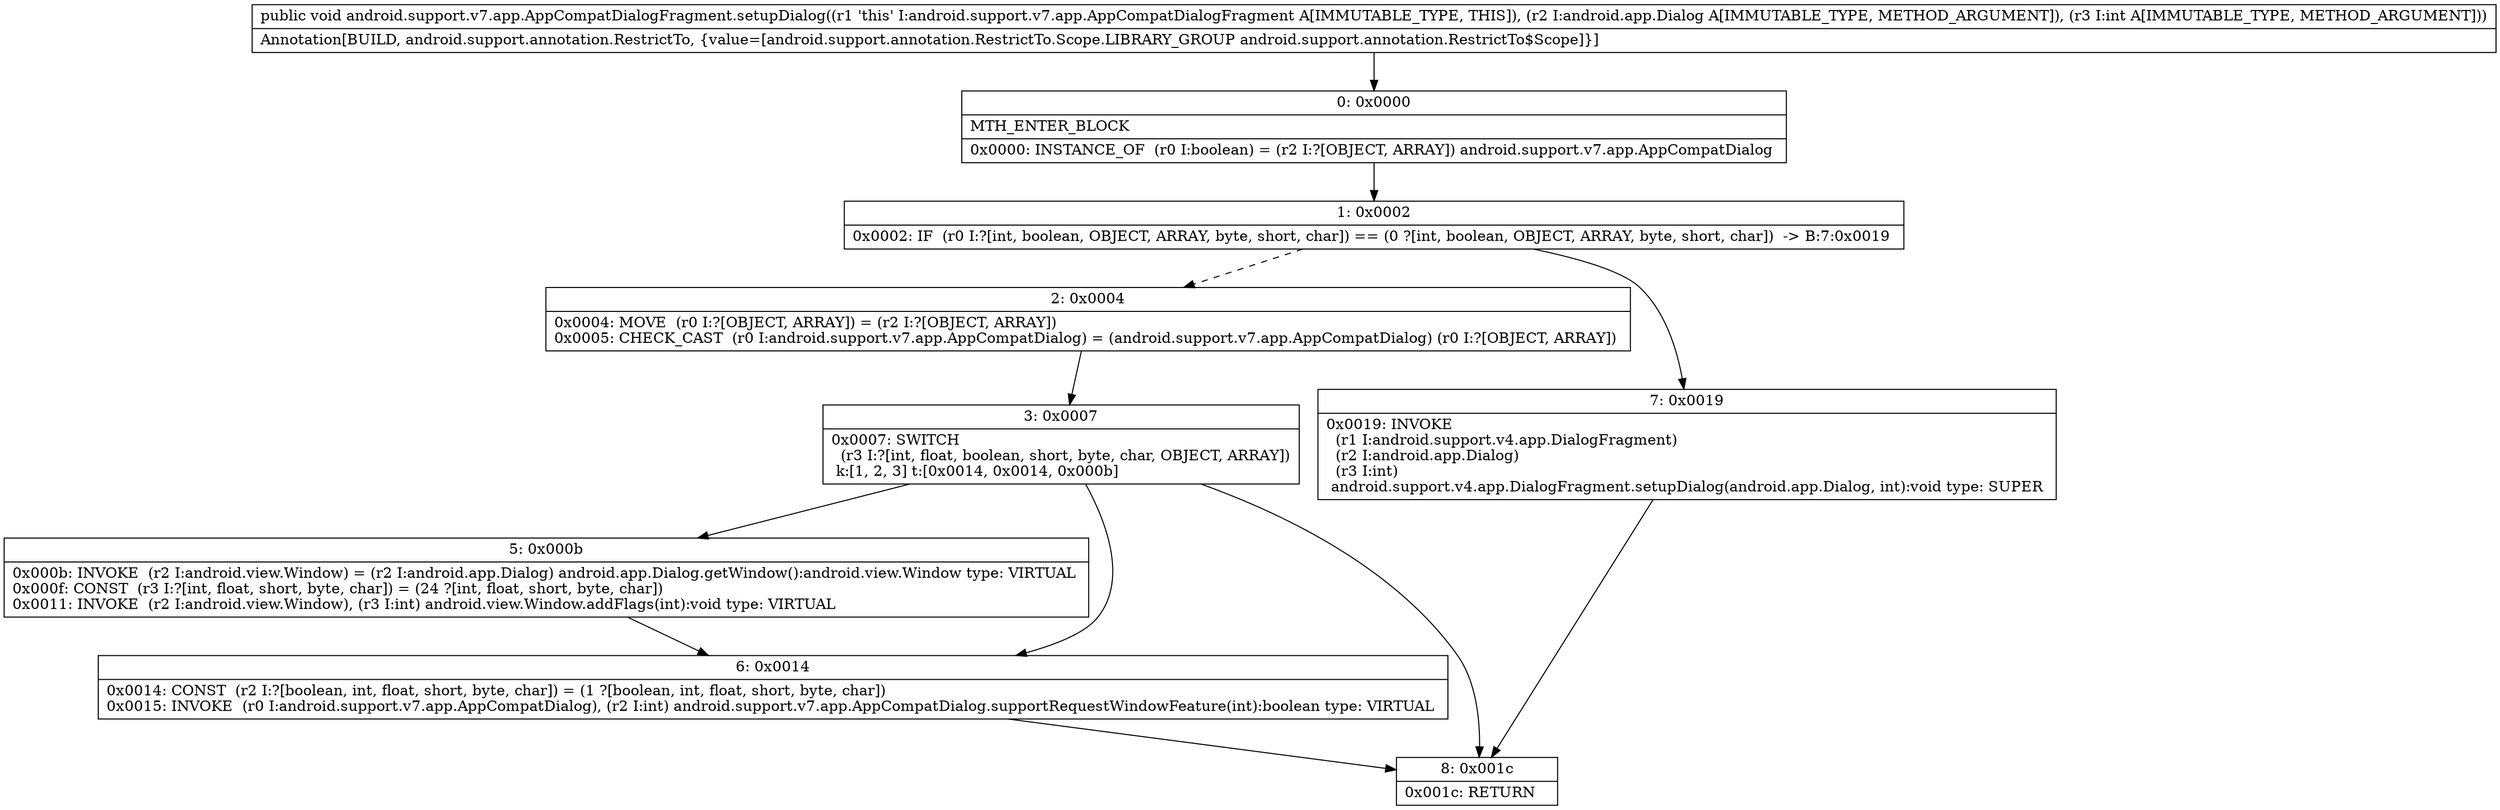 digraph "CFG forandroid.support.v7.app.AppCompatDialogFragment.setupDialog(Landroid\/app\/Dialog;I)V" {
Node_0 [shape=record,label="{0\:\ 0x0000|MTH_ENTER_BLOCK\l|0x0000: INSTANCE_OF  (r0 I:boolean) = (r2 I:?[OBJECT, ARRAY]) android.support.v7.app.AppCompatDialog \l}"];
Node_1 [shape=record,label="{1\:\ 0x0002|0x0002: IF  (r0 I:?[int, boolean, OBJECT, ARRAY, byte, short, char]) == (0 ?[int, boolean, OBJECT, ARRAY, byte, short, char])  \-\> B:7:0x0019 \l}"];
Node_2 [shape=record,label="{2\:\ 0x0004|0x0004: MOVE  (r0 I:?[OBJECT, ARRAY]) = (r2 I:?[OBJECT, ARRAY]) \l0x0005: CHECK_CAST  (r0 I:android.support.v7.app.AppCompatDialog) = (android.support.v7.app.AppCompatDialog) (r0 I:?[OBJECT, ARRAY]) \l}"];
Node_3 [shape=record,label="{3\:\ 0x0007|0x0007: SWITCH  \l  (r3 I:?[int, float, boolean, short, byte, char, OBJECT, ARRAY])\l k:[1, 2, 3] t:[0x0014, 0x0014, 0x000b] \l}"];
Node_5 [shape=record,label="{5\:\ 0x000b|0x000b: INVOKE  (r2 I:android.view.Window) = (r2 I:android.app.Dialog) android.app.Dialog.getWindow():android.view.Window type: VIRTUAL \l0x000f: CONST  (r3 I:?[int, float, short, byte, char]) = (24 ?[int, float, short, byte, char]) \l0x0011: INVOKE  (r2 I:android.view.Window), (r3 I:int) android.view.Window.addFlags(int):void type: VIRTUAL \l}"];
Node_6 [shape=record,label="{6\:\ 0x0014|0x0014: CONST  (r2 I:?[boolean, int, float, short, byte, char]) = (1 ?[boolean, int, float, short, byte, char]) \l0x0015: INVOKE  (r0 I:android.support.v7.app.AppCompatDialog), (r2 I:int) android.support.v7.app.AppCompatDialog.supportRequestWindowFeature(int):boolean type: VIRTUAL \l}"];
Node_7 [shape=record,label="{7\:\ 0x0019|0x0019: INVOKE  \l  (r1 I:android.support.v4.app.DialogFragment)\l  (r2 I:android.app.Dialog)\l  (r3 I:int)\l android.support.v4.app.DialogFragment.setupDialog(android.app.Dialog, int):void type: SUPER \l}"];
Node_8 [shape=record,label="{8\:\ 0x001c|0x001c: RETURN   \l}"];
MethodNode[shape=record,label="{public void android.support.v7.app.AppCompatDialogFragment.setupDialog((r1 'this' I:android.support.v7.app.AppCompatDialogFragment A[IMMUTABLE_TYPE, THIS]), (r2 I:android.app.Dialog A[IMMUTABLE_TYPE, METHOD_ARGUMENT]), (r3 I:int A[IMMUTABLE_TYPE, METHOD_ARGUMENT]))  | Annotation[BUILD, android.support.annotation.RestrictTo, \{value=[android.support.annotation.RestrictTo.Scope.LIBRARY_GROUP android.support.annotation.RestrictTo$Scope]\}]\l}"];
MethodNode -> Node_0;
Node_0 -> Node_1;
Node_1 -> Node_2[style=dashed];
Node_1 -> Node_7;
Node_2 -> Node_3;
Node_3 -> Node_5;
Node_3 -> Node_6;
Node_3 -> Node_8;
Node_5 -> Node_6;
Node_6 -> Node_8;
Node_7 -> Node_8;
}

